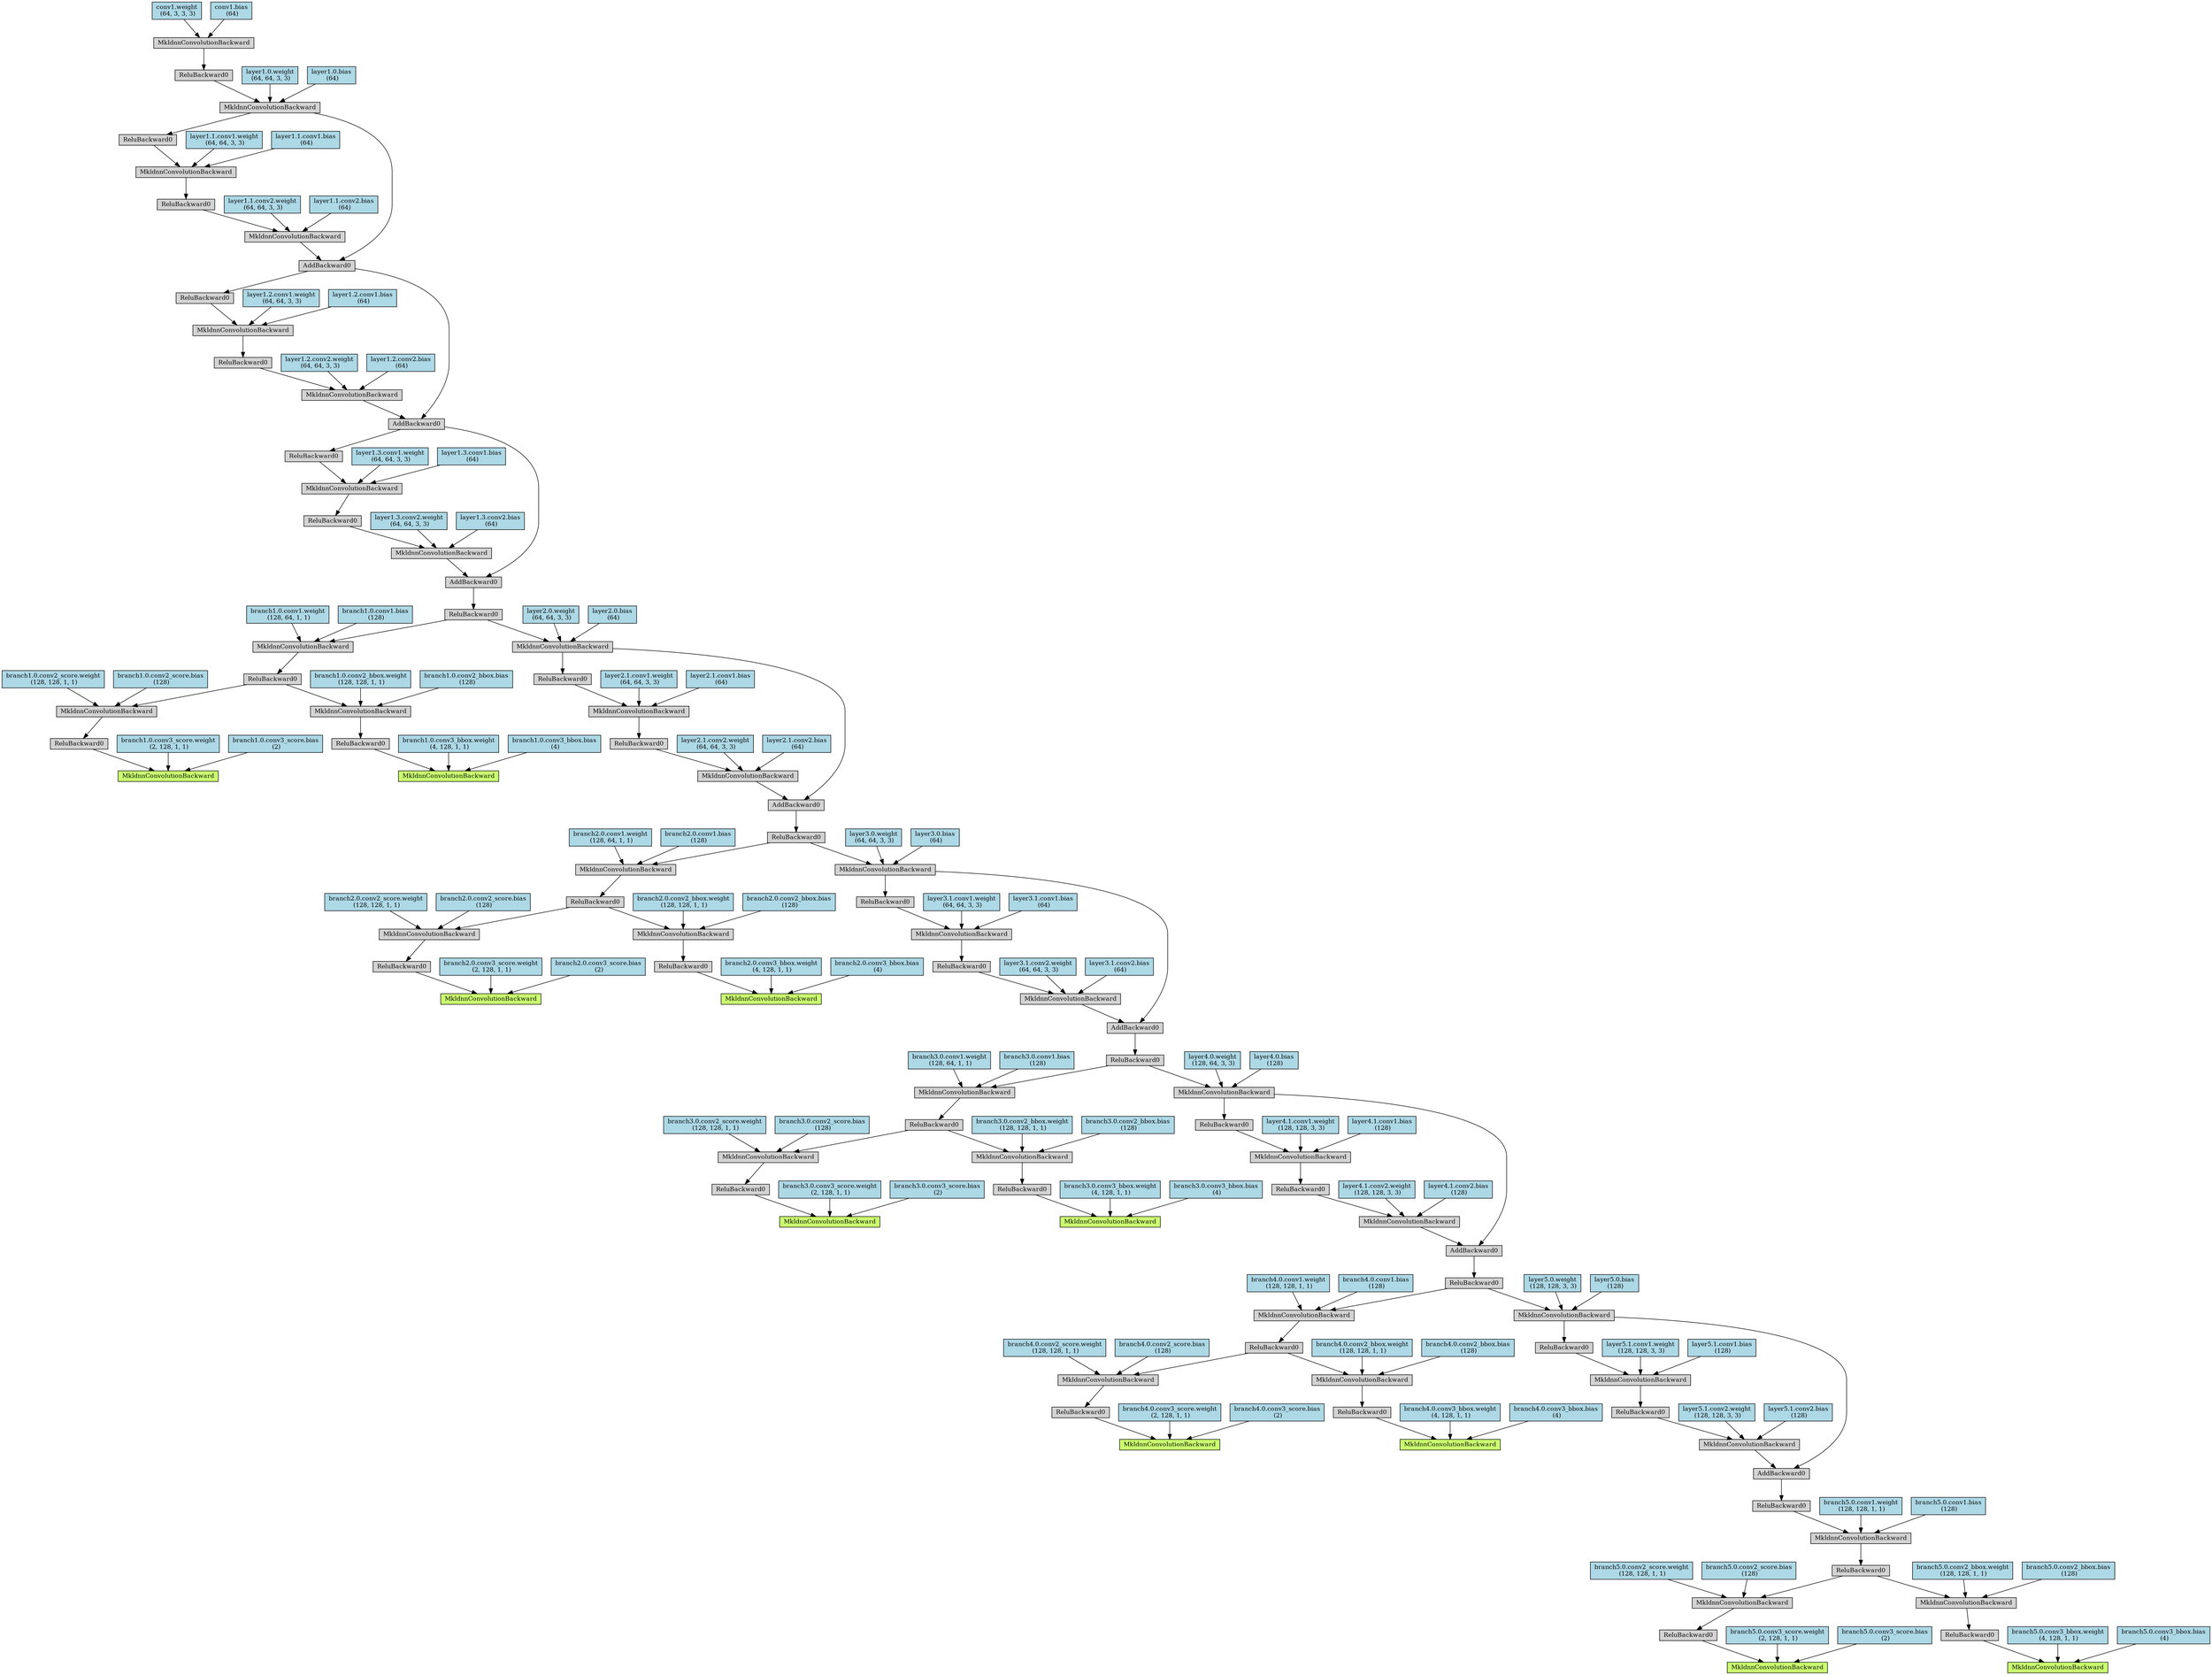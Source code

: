 digraph {
	graph [size="54.0,54.0"]
	node [align=left fontsize=12 height=0.2 ranksep=0.1 shape=box style=filled]
	139864791453256 [label=MkldnnConvolutionBackward fillcolor=darkolivegreen1]
	139864791646392 -> 139864791453256
	139864791646392 [label=ReluBackward0]
	139864791646616 -> 139864791646392
	139864791646616 [label=MkldnnConvolutionBackward]
	139864791646728 -> 139864791646616
	139864791646728 [label=ReluBackward0]
	139864791646952 -> 139864791646728
	139864791646952 [label=MkldnnConvolutionBackward]
	139864791647064 -> 139864791646952
	139864791647064 [label=ReluBackward0]
	139864791647288 -> 139864791647064
	139864791647288 [label=AddBackward0]
	139864791647400 -> 139864791647288
	139864791647400 [label=MkldnnConvolutionBackward]
	139864791647568 -> 139864791647400
	139864791647568 [label=ReluBackward0]
	139864791647792 -> 139864791647568
	139864791647792 [label=MkldnnConvolutionBackward]
	139864791647904 -> 139864791647792
	139864791647904 [label=ReluBackward0]
	139864791647456 -> 139864791647904
	139864791647456 [label=AddBackward0]
	139864791648184 -> 139864791647456
	139864791648184 [label=MkldnnConvolutionBackward]
	139864791648352 -> 139864791648184
	139864791648352 [label=ReluBackward0]
	139864791648576 -> 139864791648352
	139864791648576 [label=MkldnnConvolutionBackward]
	139864791648688 -> 139864791648576
	139864791648688 [label=ReluBackward0]
	139864791648240 -> 139864791648688
	139864791648240 [label=AddBackward0]
	139864791648968 -> 139864791648240
	139864791648968 [label=MkldnnConvolutionBackward]
	139864791649136 -> 139864791648968
	139864791649136 [label=ReluBackward0]
	139864791649360 -> 139864791649136
	139864791649360 [label=MkldnnConvolutionBackward]
	139864791649472 -> 139864791649360
	139864791649472 [label=ReluBackward0]
	139864791649024 -> 139864791649472
	139864791649024 [label=MkldnnConvolutionBackward]
	139864791649752 -> 139864791649024
	139864791649752 [label=ReluBackward0]
	139864791649976 -> 139864791649752
	139864791649976 [label=MkldnnConvolutionBackward]
	139864791650088 -> 139864791649976
	139864791650088 [label="conv1.weight
 (64, 3, 3, 3)" fillcolor=lightblue]
	139864791650144 -> 139864791649976
	139864791650144 [label="conv1.bias
 (64)" fillcolor=lightblue]
	139864791649808 -> 139864791649024
	139864791649808 [label="layer1.0.weight
 (64, 64, 3, 3)" fillcolor=lightblue]
	139864791649864 -> 139864791649024
	139864791649864 [label="layer1.0.bias
 (64)" fillcolor=lightblue]
	139864791649528 -> 139864791649360
	139864791649528 [label="layer1.1.conv1.weight
 (64, 64, 3, 3)" fillcolor=lightblue]
	139864791649584 -> 139864791649360
	139864791649584 [label="layer1.1.conv1.bias
 (64)" fillcolor=lightblue]
	139864791649192 -> 139864791648968
	139864791649192 [label="layer1.1.conv2.weight
 (64, 64, 3, 3)" fillcolor=lightblue]
	139864791649248 -> 139864791648968
	139864791649248 [label="layer1.1.conv2.bias
 (64)" fillcolor=lightblue]
	139864791649024 -> 139864791648240
	139864791648744 -> 139864791648576
	139864791648744 [label="layer1.2.conv1.weight
 (64, 64, 3, 3)" fillcolor=lightblue]
	139864791648800 -> 139864791648576
	139864791648800 [label="layer1.2.conv1.bias
 (64)" fillcolor=lightblue]
	139864791648408 -> 139864791648184
	139864791648408 [label="layer1.2.conv2.weight
 (64, 64, 3, 3)" fillcolor=lightblue]
	139864791648464 -> 139864791648184
	139864791648464 [label="layer1.2.conv2.bias
 (64)" fillcolor=lightblue]
	139864791648240 -> 139864791647456
	139864791647960 -> 139864791647792
	139864791647960 [label="layer1.3.conv1.weight
 (64, 64, 3, 3)" fillcolor=lightblue]
	139864791648016 -> 139864791647792
	139864791648016 [label="layer1.3.conv1.bias
 (64)" fillcolor=lightblue]
	139864791647624 -> 139864791647400
	139864791647624 [label="layer1.3.conv2.weight
 (64, 64, 3, 3)" fillcolor=lightblue]
	139864791647680 -> 139864791647400
	139864791647680 [label="layer1.3.conv2.bias
 (64)" fillcolor=lightblue]
	139864791647456 -> 139864791647288
	139864791647120 -> 139864791646952
	139864791647120 [label="branch1.0.conv1.weight
 (128, 64, 1, 1)" fillcolor=lightblue]
	139864791647176 -> 139864791646952
	139864791647176 [label="branch1.0.conv1.bias
 (128)" fillcolor=lightblue]
	139864791646784 -> 139864791646616
	139864791646784 [label="branch1.0.conv2_score.weight
 (128, 128, 1, 1)" fillcolor=lightblue]
	139864791646840 -> 139864791646616
	139864791646840 [label="branch1.0.conv2_score.bias
 (128)" fillcolor=lightblue]
	139864791646448 -> 139864791453256
	139864791646448 [label="branch1.0.conv3_score.weight
 (2, 128, 1, 1)" fillcolor=lightblue]
	139864791646504 -> 139864791453256
	139864791646504 [label="branch1.0.conv3_score.bias
 (2)" fillcolor=lightblue]
	139864791453312 [label=MkldnnConvolutionBackward fillcolor=darkolivegreen1]
	139864791646560 -> 139864791453312
	139864791646560 [label=ReluBackward0]
	139864791647512 -> 139864791646560
	139864791647512 [label=MkldnnConvolutionBackward]
	139864791646728 -> 139864791647512
	139864791647736 -> 139864791647512
	139864791647736 [label="branch1.0.conv2_bbox.weight
 (128, 128, 1, 1)" fillcolor=lightblue]
	139864791647344 -> 139864791647512
	139864791647344 [label="branch1.0.conv2_bbox.bias
 (128)" fillcolor=lightblue]
	139864791646896 -> 139864791453312
	139864791646896 [label="branch1.0.conv3_bbox.weight
 (4, 128, 1, 1)" fillcolor=lightblue]
	139864791646672 -> 139864791453312
	139864791646672 [label="branch1.0.conv3_bbox.bias
 (4)" fillcolor=lightblue]
	139864791453368 [label=MkldnnConvolutionBackward fillcolor=darkolivegreen1]
	139864791647232 -> 139864791453368
	139864791647232 [label=ReluBackward0]
	139864791648520 -> 139864791647232
	139864791648520 [label=MkldnnConvolutionBackward]
	139864791648128 -> 139864791648520
	139864791648128 [label=ReluBackward0]
	139864791649304 -> 139864791648128
	139864791649304 [label=MkldnnConvolutionBackward]
	139864791649640 -> 139864791649304
	139864791649640 [label=ReluBackward0]
	139864791649696 -> 139864791649640
	139864791649696 [label=AddBackward0]
	139864791650032 -> 139864791649696
	139864791650032 [label=MkldnnConvolutionBackward]
	139864791666928 -> 139864791650032
	139864791666928 [label=ReluBackward0]
	139864791667152 -> 139864791666928
	139864791667152 [label=MkldnnConvolutionBackward]
	139864791667264 -> 139864791667152
	139864791667264 [label=ReluBackward0]
	139864791666816 -> 139864791667264
	139864791666816 [label=MkldnnConvolutionBackward]
	139864791647064 -> 139864791666816
	139864791667544 -> 139864791666816
	139864791667544 [label="layer2.0.weight
 (64, 64, 3, 3)" fillcolor=lightblue]
	139864791667600 -> 139864791666816
	139864791667600 [label="layer2.0.bias
 (64)" fillcolor=lightblue]
	139864791667320 -> 139864791667152
	139864791667320 [label="layer2.1.conv1.weight
 (64, 64, 3, 3)" fillcolor=lightblue]
	139864791667376 -> 139864791667152
	139864791667376 [label="layer2.1.conv1.bias
 (64)" fillcolor=lightblue]
	139864791666984 -> 139864791650032
	139864791666984 [label="layer2.1.conv2.weight
 (64, 64, 3, 3)" fillcolor=lightblue]
	139864791667040 -> 139864791650032
	139864791667040 [label="layer2.1.conv2.bias
 (64)" fillcolor=lightblue]
	139864791666816 -> 139864791649696
	139864791649920 -> 139864791649304
	139864791649920 [label="branch2.0.conv1.weight
 (128, 64, 1, 1)" fillcolor=lightblue]
	139864791649416 -> 139864791649304
	139864791649416 [label="branch2.0.conv1.bias
 (128)" fillcolor=lightblue]
	139864791648856 -> 139864791648520
	139864791648856 [label="branch2.0.conv2_score.weight
 (128, 128, 1, 1)" fillcolor=lightblue]
	139864791649080 -> 139864791648520
	139864791649080 [label="branch2.0.conv2_score.bias
 (128)" fillcolor=lightblue]
	139864791648072 -> 139864791453368
	139864791648072 [label="branch2.0.conv3_score.weight
 (2, 128, 1, 1)" fillcolor=lightblue]
	139864791647008 -> 139864791453368
	139864791647008 [label="branch2.0.conv3_score.bias
 (2)" fillcolor=lightblue]
	139864791453424 [label=MkldnnConvolutionBackward fillcolor=darkolivegreen1]
	139864791647848 -> 139864791453424
	139864791647848 [label=ReluBackward0]
	139864791650256 -> 139864791647848
	139864791650256 [label=MkldnnConvolutionBackward]
	139864791648128 -> 139864791650256
	139864791666872 -> 139864791650256
	139864791666872 [label="branch2.0.conv2_bbox.weight
 (128, 128, 1, 1)" fillcolor=lightblue]
	139864791667096 -> 139864791650256
	139864791667096 [label="branch2.0.conv2_bbox.bias
 (128)" fillcolor=lightblue]
	139864791648632 -> 139864791453424
	139864791648632 [label="branch2.0.conv3_bbox.weight
 (4, 128, 1, 1)" fillcolor=lightblue]
	139864791648296 -> 139864791453424
	139864791648296 [label="branch2.0.conv3_bbox.bias
 (4)" fillcolor=lightblue]
	139864791453480 [label=MkldnnConvolutionBackward fillcolor=darkolivegreen1]
	139864791650200 -> 139864791453480
	139864791650200 [label=ReluBackward0]
	139864791667768 -> 139864791650200
	139864791667768 [label=MkldnnConvolutionBackward]
	139864791667488 -> 139864791667768
	139864791667488 [label=ReluBackward0]
	139864791667936 -> 139864791667488
	139864791667936 [label=MkldnnConvolutionBackward]
	139864791668048 -> 139864791667936
	139864791668048 [label=ReluBackward0]
	139864791668272 -> 139864791668048
	139864791668272 [label=AddBackward0]
	139864791668384 -> 139864791668272
	139864791668384 [label=MkldnnConvolutionBackward]
	139864791668552 -> 139864791668384
	139864791668552 [label=ReluBackward0]
	139864791668776 -> 139864791668552
	139864791668776 [label=MkldnnConvolutionBackward]
	139864791668888 -> 139864791668776
	139864791668888 [label=ReluBackward0]
	139864791668440 -> 139864791668888
	139864791668440 [label=MkldnnConvolutionBackward]
	139864791649640 -> 139864791668440
	139864791669168 -> 139864791668440
	139864791669168 [label="layer3.0.weight
 (64, 64, 3, 3)" fillcolor=lightblue]
	139864791669224 -> 139864791668440
	139864791669224 [label="layer3.0.bias
 (64)" fillcolor=lightblue]
	139864791668944 -> 139864791668776
	139864791668944 [label="layer3.1.conv1.weight
 (64, 64, 3, 3)" fillcolor=lightblue]
	139864791669000 -> 139864791668776
	139864791669000 [label="layer3.1.conv1.bias
 (64)" fillcolor=lightblue]
	139864791668608 -> 139864791668384
	139864791668608 [label="layer3.1.conv2.weight
 (64, 64, 3, 3)" fillcolor=lightblue]
	139864791668664 -> 139864791668384
	139864791668664 [label="layer3.1.conv2.bias
 (64)" fillcolor=lightblue]
	139864791668440 -> 139864791668272
	139864791668104 -> 139864791667936
	139864791668104 [label="branch3.0.conv1.weight
 (128, 64, 1, 1)" fillcolor=lightblue]
	139864791668160 -> 139864791667936
	139864791668160 [label="branch3.0.conv1.bias
 (128)" fillcolor=lightblue]
	139864791667824 -> 139864791667768
	139864791667824 [label="branch3.0.conv2_score.weight
 (128, 128, 1, 1)" fillcolor=lightblue]
	139864791667712 -> 139864791667768
	139864791667712 [label="branch3.0.conv2_score.bias
 (128)" fillcolor=lightblue]
	139864791648912 -> 139864791453480
	139864791648912 [label="branch3.0.conv3_score.weight
 (2, 128, 1, 1)" fillcolor=lightblue]
	139864791667432 -> 139864791453480
	139864791667432 [label="branch3.0.conv3_score.bias
 (2)" fillcolor=lightblue]
	139864791453536 [label=MkldnnConvolutionBackward fillcolor=darkolivegreen1]
	139864791667208 -> 139864791453536
	139864791667208 [label=ReluBackward0]
	139864791668496 -> 139864791667208
	139864791668496 [label=MkldnnConvolutionBackward]
	139864791667488 -> 139864791668496
	139864791668720 -> 139864791668496
	139864791668720 [label="branch3.0.conv2_bbox.weight
 (128, 128, 1, 1)" fillcolor=lightblue]
	139864791668328 -> 139864791668496
	139864791668328 [label="branch3.0.conv2_bbox.bias
 (128)" fillcolor=lightblue]
	139864791667880 -> 139864791453536
	139864791667880 [label="branch3.0.conv3_bbox.weight
 (4, 128, 1, 1)" fillcolor=lightblue]
	139864791667656 -> 139864791453536
	139864791667656 [label="branch3.0.conv3_bbox.bias
 (4)" fillcolor=lightblue]
	139864791453592 [label=MkldnnConvolutionBackward fillcolor=darkolivegreen1]
	139864791668216 -> 139864791453592
	139864791668216 [label=ReluBackward0]
	139864791669392 -> 139864791668216
	139864791669392 [label=MkldnnConvolutionBackward]
	139864791669112 -> 139864791669392
	139864791669112 [label=ReluBackward0]
	139864791669560 -> 139864791669112
	139864791669560 [label=MkldnnConvolutionBackward]
	139864791669672 -> 139864791669560
	139864791669672 [label=ReluBackward0]
	139864791669896 -> 139864791669672
	139864791669896 [label=AddBackward0]
	139864791670008 -> 139864791669896
	139864791670008 [label=MkldnnConvolutionBackward]
	139864791670176 -> 139864791670008
	139864791670176 [label=ReluBackward0]
	139864791670400 -> 139864791670176
	139864791670400 [label=MkldnnConvolutionBackward]
	139864791670512 -> 139864791670400
	139864791670512 [label=ReluBackward0]
	139864791670064 -> 139864791670512
	139864791670064 [label=MkldnnConvolutionBackward]
	139864791668048 -> 139864791670064
	139861934305352 -> 139864791670064
	139861934305352 [label="layer4.0.weight
 (128, 64, 3, 3)" fillcolor=lightblue]
	139861934305408 -> 139864791670064
	139861934305408 [label="layer4.0.bias
 (128)" fillcolor=lightblue]
	139864791670568 -> 139864791670400
	139864791670568 [label="layer4.1.conv1.weight
 (128, 128, 3, 3)" fillcolor=lightblue]
	139864791670624 -> 139864791670400
	139864791670624 [label="layer4.1.conv1.bias
 (128)" fillcolor=lightblue]
	139864791670232 -> 139864791670008
	139864791670232 [label="layer4.1.conv2.weight
 (128, 128, 3, 3)" fillcolor=lightblue]
	139864791670288 -> 139864791670008
	139864791670288 [label="layer4.1.conv2.bias
 (128)" fillcolor=lightblue]
	139864791670064 -> 139864791669896
	139864791669728 -> 139864791669560
	139864791669728 [label="branch4.0.conv1.weight
 (128, 128, 1, 1)" fillcolor=lightblue]
	139864791669784 -> 139864791669560
	139864791669784 [label="branch4.0.conv1.bias
 (128)" fillcolor=lightblue]
	139864791669448 -> 139864791669392
	139864791669448 [label="branch4.0.conv2_score.weight
 (128, 128, 1, 1)" fillcolor=lightblue]
	139864791669336 -> 139864791669392
	139864791669336 [label="branch4.0.conv2_score.bias
 (128)" fillcolor=lightblue]
	139864791669056 -> 139864791453592
	139864791669056 [label="branch4.0.conv3_score.weight
 (2, 128, 1, 1)" fillcolor=lightblue]
	139864791667992 -> 139864791453592
	139864791667992 [label="branch4.0.conv3_score.bias
 (2)" fillcolor=lightblue]
	139864791453648 [label=MkldnnConvolutionBackward fillcolor=darkolivegreen1]
	139864791668832 -> 139864791453648
	139864791668832 [label=ReluBackward0]
	139864791670120 -> 139864791668832
	139864791670120 [label=MkldnnConvolutionBackward]
	139864791669112 -> 139864791670120
	139864791670344 -> 139864791670120
	139864791670344 [label="branch4.0.conv2_bbox.weight
 (128, 128, 1, 1)" fillcolor=lightblue]
	139864791669952 -> 139864791670120
	139864791669952 [label="branch4.0.conv2_bbox.bias
 (128)" fillcolor=lightblue]
	139864791669504 -> 139864791453648
	139864791669504 [label="branch4.0.conv3_bbox.weight
 (4, 128, 1, 1)" fillcolor=lightblue]
	139864791669280 -> 139864791453648
	139864791669280 [label="branch4.0.conv3_bbox.bias
 (4)" fillcolor=lightblue]
	139864791646280 [label=MkldnnConvolutionBackward fillcolor=darkolivegreen1]
	139864791669840 -> 139864791646280
	139864791669840 [label=ReluBackward0]
	139864791670736 -> 139864791669840
	139864791670736 [label=MkldnnConvolutionBackward]
	139861934305576 -> 139864791670736
	139861934305576 [label=ReluBackward0]
	139861934305744 -> 139861934305576
	139861934305744 [label=MkldnnConvolutionBackward]
	139861934305856 -> 139861934305744
	139861934305856 [label=ReluBackward0]
	139861934306080 -> 139861934305856
	139861934306080 [label=AddBackward0]
	139861934306192 -> 139861934306080
	139861934306192 [label=MkldnnConvolutionBackward]
	139861934306360 -> 139861934306192
	139861934306360 [label=ReluBackward0]
	139861934306584 -> 139861934306360
	139861934306584 [label=MkldnnConvolutionBackward]
	139861934306696 -> 139861934306584
	139861934306696 [label=ReluBackward0]
	139861934306248 -> 139861934306696
	139861934306248 [label=MkldnnConvolutionBackward]
	139864791669672 -> 139861934306248
	139861934306976 -> 139861934306248
	139861934306976 [label="layer5.0.weight
 (128, 128, 3, 3)" fillcolor=lightblue]
	139861934307032 -> 139861934306248
	139861934307032 [label="layer5.0.bias
 (128)" fillcolor=lightblue]
	139861934306752 -> 139861934306584
	139861934306752 [label="layer5.1.conv1.weight
 (128, 128, 3, 3)" fillcolor=lightblue]
	139861934306808 -> 139861934306584
	139861934306808 [label="layer5.1.conv1.bias
 (128)" fillcolor=lightblue]
	139861934306416 -> 139861934306192
	139861934306416 [label="layer5.1.conv2.weight
 (128, 128, 3, 3)" fillcolor=lightblue]
	139861934306472 -> 139861934306192
	139861934306472 [label="layer5.1.conv2.bias
 (128)" fillcolor=lightblue]
	139861934306248 -> 139861934306080
	139861934305912 -> 139861934305744
	139861934305912 [label="branch5.0.conv1.weight
 (128, 128, 1, 1)" fillcolor=lightblue]
	139861934305968 -> 139861934305744
	139861934305968 [label="branch5.0.conv1.bias
 (128)" fillcolor=lightblue]
	139861934305632 -> 139864791670736
	139861934305632 [label="branch5.0.conv2_score.weight
 (128, 128, 1, 1)" fillcolor=lightblue]
	139861934305520 -> 139864791670736
	139861934305520 [label="branch5.0.conv2_score.bias
 (128)" fillcolor=lightblue]
	139864791670680 -> 139864791646280
	139864791670680 [label="branch5.0.conv3_score.weight
 (2, 128, 1, 1)" fillcolor=lightblue]
	139864791669616 -> 139864791646280
	139864791669616 [label="branch5.0.conv3_score.bias
 (2)" fillcolor=lightblue]
	139864791646336 [label=MkldnnConvolutionBackward fillcolor=darkolivegreen1]
	139864791670456 -> 139864791646336
	139864791670456 [label=ReluBackward0]
	139861934306304 -> 139864791670456
	139861934306304 [label=MkldnnConvolutionBackward]
	139861934305576 -> 139861934306304
	139861934306528 -> 139861934306304
	139861934306528 [label="branch5.0.conv2_bbox.weight
 (128, 128, 1, 1)" fillcolor=lightblue]
	139861934306136 -> 139861934306304
	139861934306136 [label="branch5.0.conv2_bbox.bias
 (128)" fillcolor=lightblue]
	139861934305688 -> 139864791646336
	139861934305688 [label="branch5.0.conv3_bbox.weight
 (4, 128, 1, 1)" fillcolor=lightblue]
	139861934305464 -> 139864791646336
	139861934305464 [label="branch5.0.conv3_bbox.bias
 (4)" fillcolor=lightblue]
}
